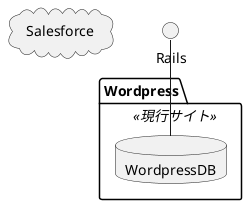 @startuml

package Wordpress << 現行サイト >> {
    database WordpressDB
}

cloud Salesforce

Rails -- WordpressDB


@enduml